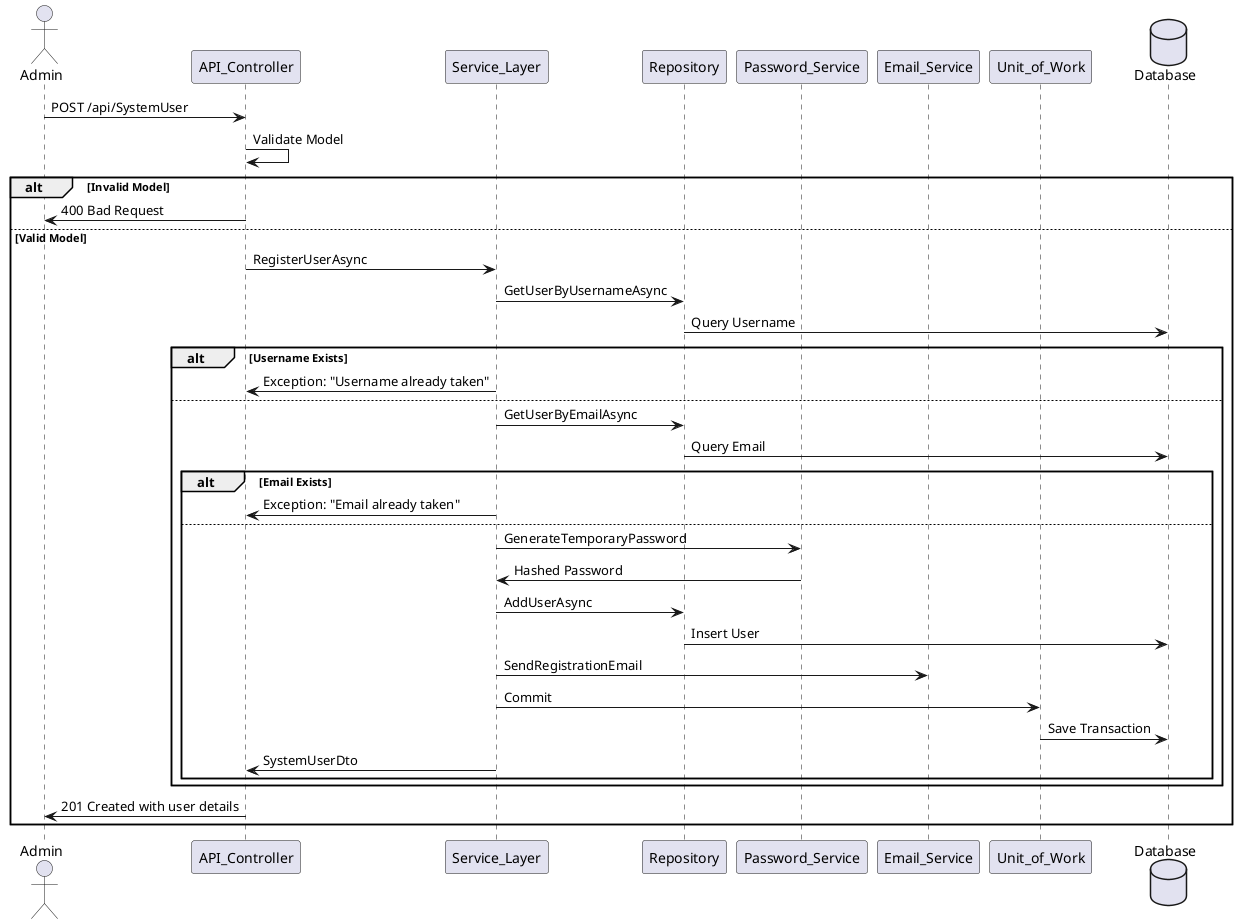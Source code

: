 
@startuml
actor Admin
participant API_Controller
participant Service_Layer
participant Repository
participant Password_Service
participant Email_Service
participant Unit_of_Work
database Database

Admin -> API_Controller: POST /api/SystemUser
API_Controller -> API_Controller: Validate Model
alt Invalid Model
    API_Controller -> Admin: 400 Bad Request
else Valid Model
    API_Controller -> Service_Layer: RegisterUserAsync
    Service_Layer -> Repository: GetUserByUsernameAsync
    Repository -> Database: Query Username
    alt Username Exists
        Service_Layer -> API_Controller: Exception: "Username already taken"
    else
        Service_Layer -> Repository: GetUserByEmailAsync
        Repository -> Database: Query Email
        alt Email Exists
            Service_Layer -> API_Controller: Exception: "Email already taken"
        else
            Service_Layer -> Password_Service: GenerateTemporaryPassword
            Password_Service -> Service_Layer: Hashed Password
            Service_Layer -> Repository: AddUserAsync
            Repository -> Database: Insert User
            Service_Layer -> Email_Service: SendRegistrationEmail
            Service_Layer -> Unit_of_Work: Commit
            Unit_of_Work -> Database: Save Transaction
            Service_Layer -> API_Controller: SystemUserDto
        end
    end
    API_Controller -> Admin: 201 Created with user details
end
@enduml

